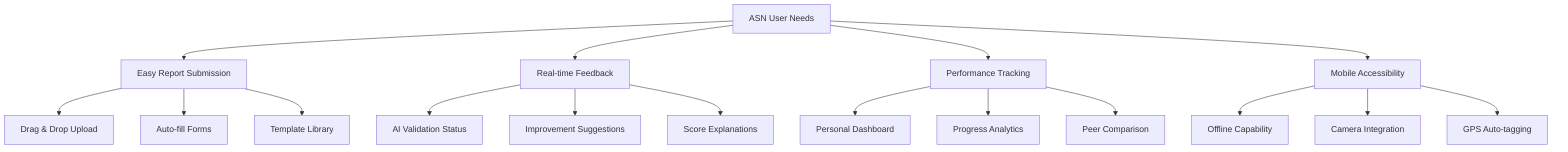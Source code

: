 graph TD
    A[ASN User Needs] --> B[Easy Report Submission]
    A --> C[Real-time Feedback]
    A --> D[Performance Tracking]
    A --> E[Mobile Accessibility]
    
    B --> B1[Drag & Drop Upload]
    B --> B2[Auto-fill Forms]
    B --> B3[Template Library]
    
    C --> C1[AI Validation Status]
    C --> C2[Improvement Suggestions]
    C --> C3[Score Explanations]
    
    D --> D1[Personal Dashboard]
    D --> D2[Progress Analytics]
    D --> D3[Peer Comparison]
    
    E --> E1[Offline Capability]
    E --> E2[Camera Integration]
    E --> E3[GPS Auto-tagging]